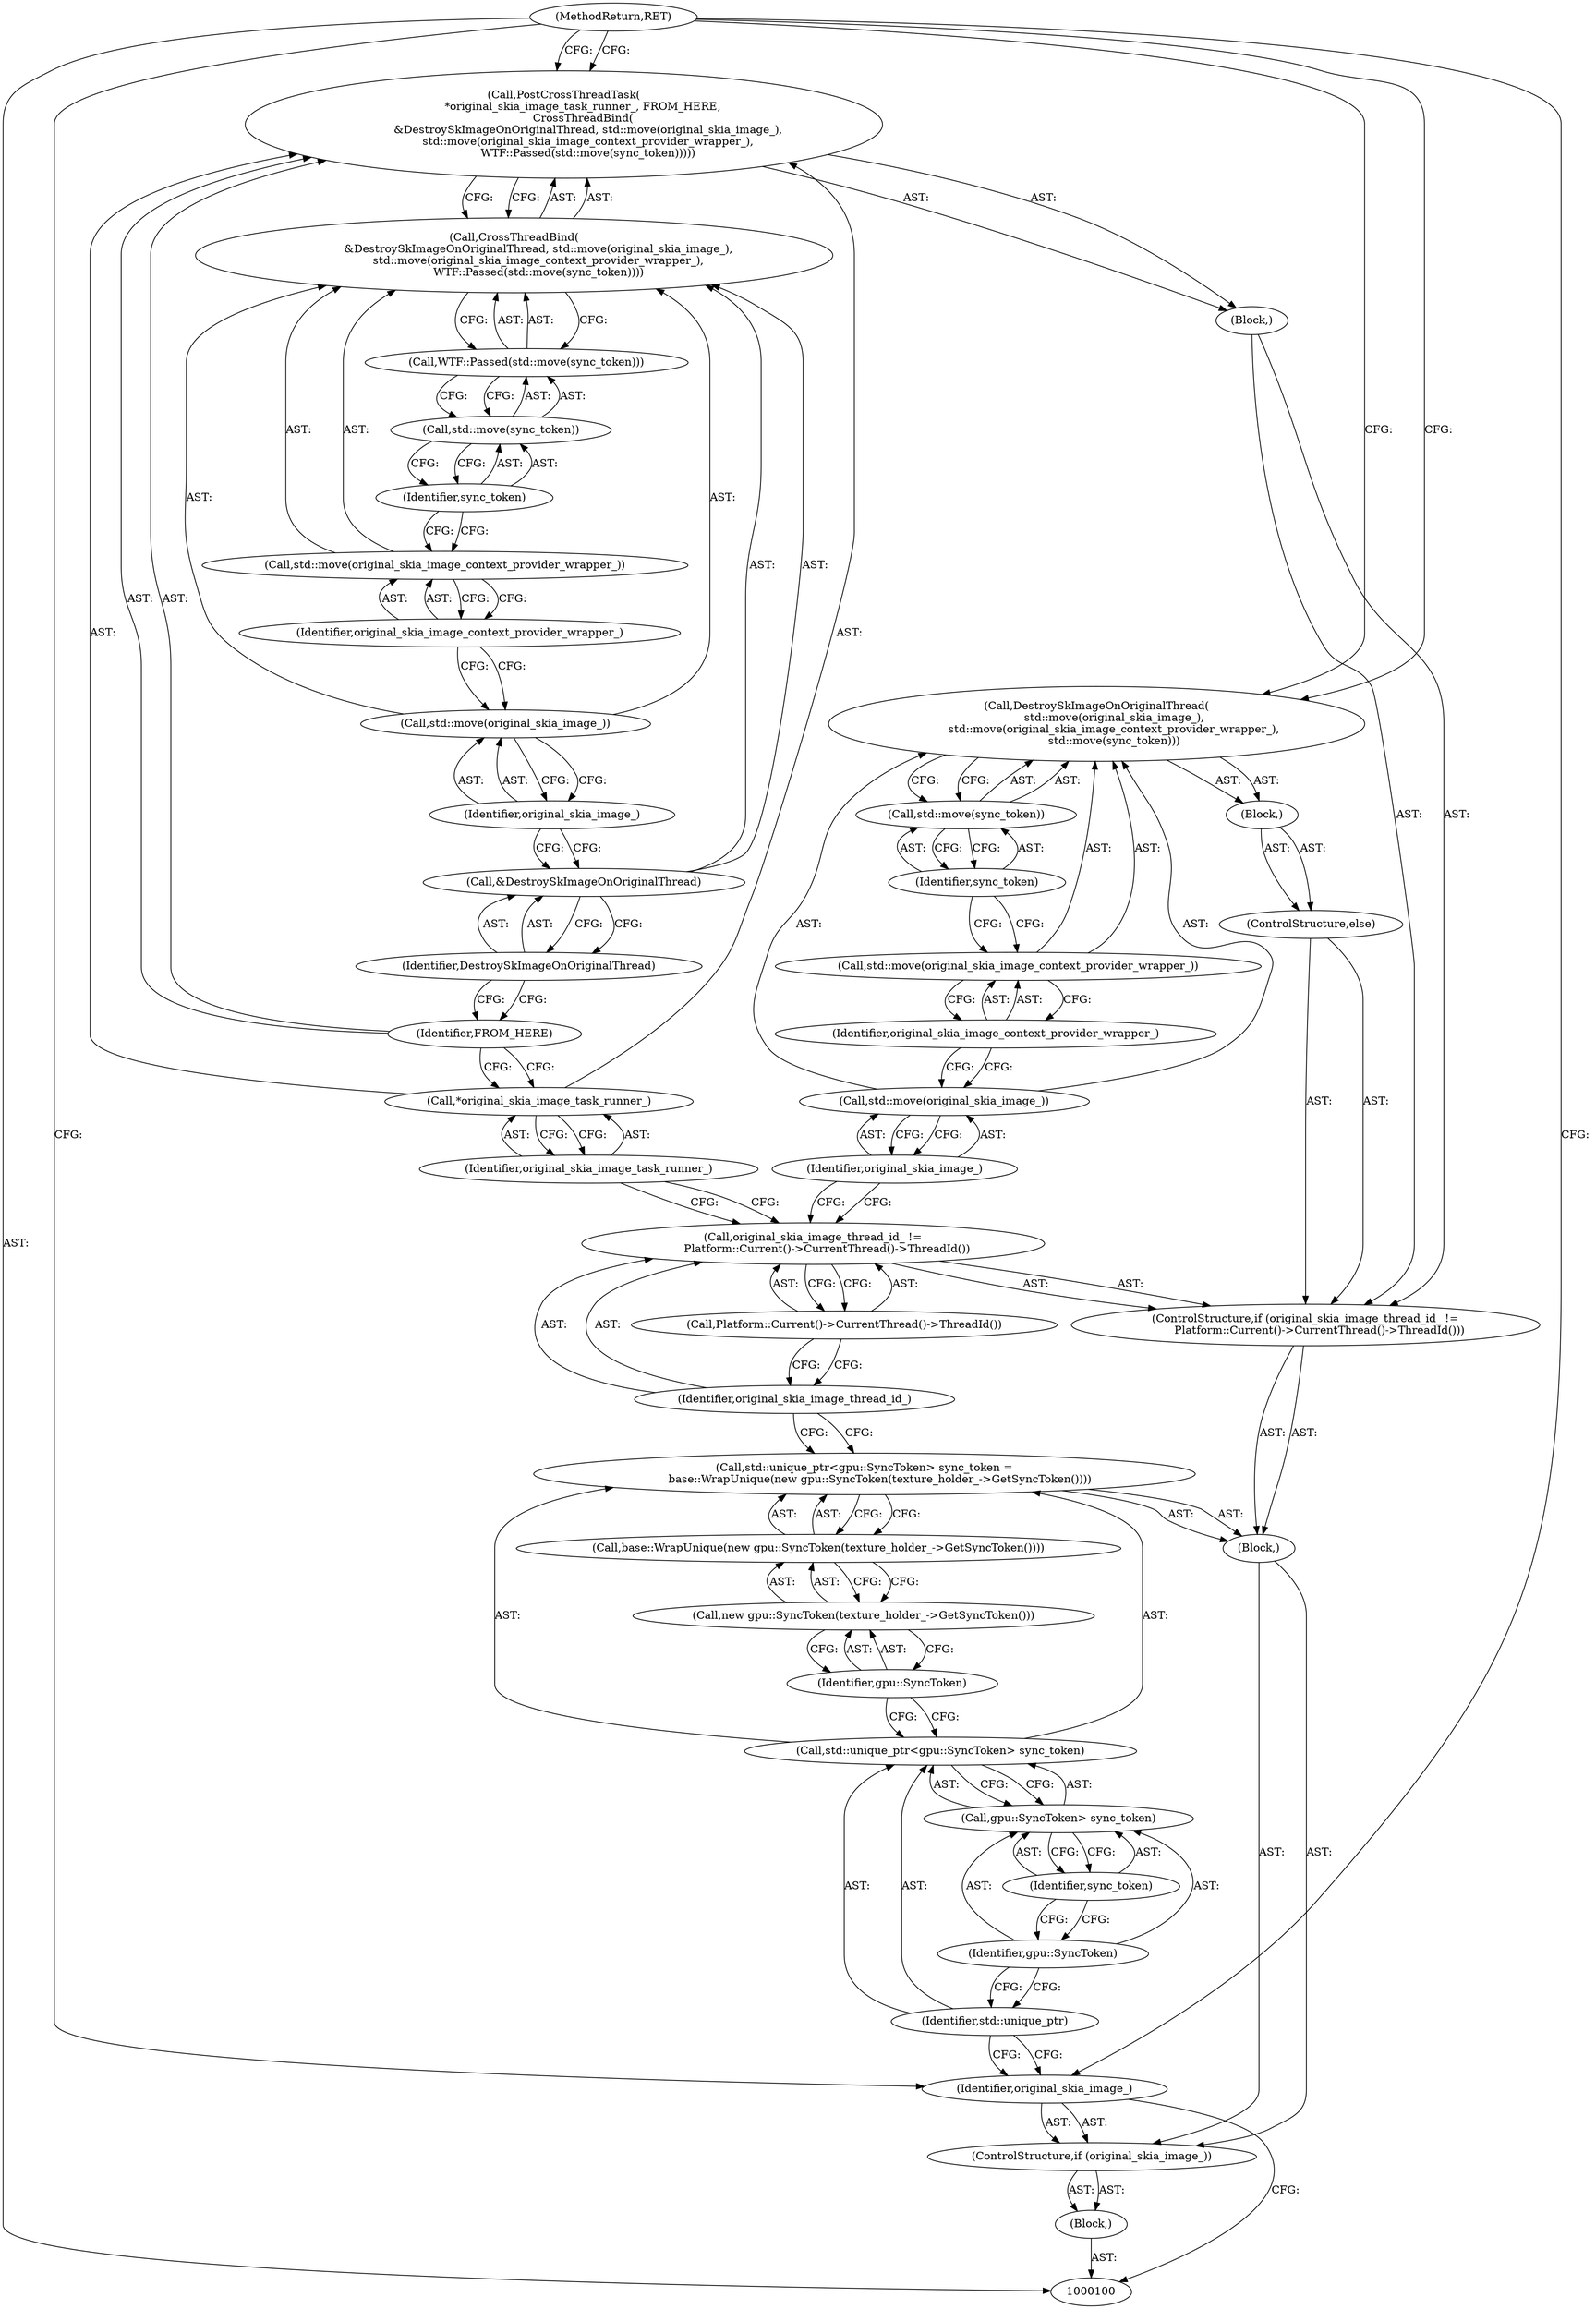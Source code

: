 digraph "1_Chrome_78d89fe556cb5dabbc47b4967cdf55e607e29580_11" {
"1000142" [label="(MethodReturn,RET)"];
"1000101" [label="(Block,)"];
"1000124" [label="(Call,&DestroySkImageOnOriginalThread)"];
"1000125" [label="(Identifier,DestroySkImageOnOriginalThread)"];
"1000126" [label="(Call,std::move(original_skia_image_))"];
"1000127" [label="(Identifier,original_skia_image_)"];
"1000128" [label="(Call,std::move(original_skia_image_context_provider_wrapper_))"];
"1000129" [label="(Identifier,original_skia_image_context_provider_wrapper_)"];
"1000130" [label="(Call,WTF::Passed(std::move(sync_token)))"];
"1000131" [label="(Call,std::move(sync_token))"];
"1000132" [label="(Identifier,sync_token)"];
"1000134" [label="(Block,)"];
"1000133" [label="(ControlStructure,else)"];
"1000135" [label="(Call,DestroySkImageOnOriginalThread(\n          std::move(original_skia_image_),\n          std::move(original_skia_image_context_provider_wrapper_),\n          std::move(sync_token)))"];
"1000136" [label="(Call,std::move(original_skia_image_))"];
"1000137" [label="(Identifier,original_skia_image_)"];
"1000138" [label="(Call,std::move(original_skia_image_context_provider_wrapper_))"];
"1000139" [label="(Identifier,original_skia_image_context_provider_wrapper_)"];
"1000140" [label="(Call,std::move(sync_token))"];
"1000141" [label="(Identifier,sync_token)"];
"1000104" [label="(Block,)"];
"1000102" [label="(ControlStructure,if (original_skia_image_))"];
"1000103" [label="(Identifier,original_skia_image_)"];
"1000108" [label="(Call,gpu::SyncToken> sync_token)"];
"1000109" [label="(Identifier,gpu::SyncToken)"];
"1000110" [label="(Identifier,sync_token)"];
"1000105" [label="(Call,std::unique_ptr<gpu::SyncToken> sync_token =\n         base::WrapUnique(new gpu::SyncToken(texture_holder_->GetSyncToken())))"];
"1000106" [label="(Call,std::unique_ptr<gpu::SyncToken> sync_token)"];
"1000107" [label="(Identifier,std::unique_ptr)"];
"1000112" [label="(Call,new gpu::SyncToken(texture_holder_->GetSyncToken()))"];
"1000113" [label="(Identifier,gpu::SyncToken)"];
"1000111" [label="(Call,base::WrapUnique(new gpu::SyncToken(texture_holder_->GetSyncToken())))"];
"1000114" [label="(ControlStructure,if (original_skia_image_thread_id_ !=\n        Platform::Current()->CurrentThread()->ThreadId()))"];
"1000115" [label="(Call,original_skia_image_thread_id_ !=\n        Platform::Current()->CurrentThread()->ThreadId())"];
"1000116" [label="(Identifier,original_skia_image_thread_id_)"];
"1000118" [label="(Block,)"];
"1000117" [label="(Call,Platform::Current()->CurrentThread()->ThreadId())"];
"1000119" [label="(Call,PostCrossThreadTask(\n           *original_skia_image_task_runner_, FROM_HERE,\n           CrossThreadBind(\n              &DestroySkImageOnOriginalThread, std::move(original_skia_image_),\n              std::move(original_skia_image_context_provider_wrapper_),\n              WTF::Passed(std::move(sync_token)))))"];
"1000120" [label="(Call,*original_skia_image_task_runner_)"];
"1000121" [label="(Identifier,original_skia_image_task_runner_)"];
"1000122" [label="(Identifier,FROM_HERE)"];
"1000123" [label="(Call,CrossThreadBind(\n              &DestroySkImageOnOriginalThread, std::move(original_skia_image_),\n              std::move(original_skia_image_context_provider_wrapper_),\n              WTF::Passed(std::move(sync_token))))"];
"1000142" -> "1000100"  [label="AST: "];
"1000142" -> "1000119"  [label="CFG: "];
"1000142" -> "1000135"  [label="CFG: "];
"1000142" -> "1000103"  [label="CFG: "];
"1000101" -> "1000100"  [label="AST: "];
"1000102" -> "1000101"  [label="AST: "];
"1000124" -> "1000123"  [label="AST: "];
"1000124" -> "1000125"  [label="CFG: "];
"1000125" -> "1000124"  [label="AST: "];
"1000127" -> "1000124"  [label="CFG: "];
"1000125" -> "1000124"  [label="AST: "];
"1000125" -> "1000122"  [label="CFG: "];
"1000124" -> "1000125"  [label="CFG: "];
"1000126" -> "1000123"  [label="AST: "];
"1000126" -> "1000127"  [label="CFG: "];
"1000127" -> "1000126"  [label="AST: "];
"1000129" -> "1000126"  [label="CFG: "];
"1000127" -> "1000126"  [label="AST: "];
"1000127" -> "1000124"  [label="CFG: "];
"1000126" -> "1000127"  [label="CFG: "];
"1000128" -> "1000123"  [label="AST: "];
"1000128" -> "1000129"  [label="CFG: "];
"1000129" -> "1000128"  [label="AST: "];
"1000132" -> "1000128"  [label="CFG: "];
"1000129" -> "1000128"  [label="AST: "];
"1000129" -> "1000126"  [label="CFG: "];
"1000128" -> "1000129"  [label="CFG: "];
"1000130" -> "1000123"  [label="AST: "];
"1000130" -> "1000131"  [label="CFG: "];
"1000131" -> "1000130"  [label="AST: "];
"1000123" -> "1000130"  [label="CFG: "];
"1000131" -> "1000130"  [label="AST: "];
"1000131" -> "1000132"  [label="CFG: "];
"1000132" -> "1000131"  [label="AST: "];
"1000130" -> "1000131"  [label="CFG: "];
"1000132" -> "1000131"  [label="AST: "];
"1000132" -> "1000128"  [label="CFG: "];
"1000131" -> "1000132"  [label="CFG: "];
"1000134" -> "1000133"  [label="AST: "];
"1000135" -> "1000134"  [label="AST: "];
"1000133" -> "1000114"  [label="AST: "];
"1000134" -> "1000133"  [label="AST: "];
"1000135" -> "1000134"  [label="AST: "];
"1000135" -> "1000140"  [label="CFG: "];
"1000136" -> "1000135"  [label="AST: "];
"1000138" -> "1000135"  [label="AST: "];
"1000140" -> "1000135"  [label="AST: "];
"1000142" -> "1000135"  [label="CFG: "];
"1000136" -> "1000135"  [label="AST: "];
"1000136" -> "1000137"  [label="CFG: "];
"1000137" -> "1000136"  [label="AST: "];
"1000139" -> "1000136"  [label="CFG: "];
"1000137" -> "1000136"  [label="AST: "];
"1000137" -> "1000115"  [label="CFG: "];
"1000136" -> "1000137"  [label="CFG: "];
"1000138" -> "1000135"  [label="AST: "];
"1000138" -> "1000139"  [label="CFG: "];
"1000139" -> "1000138"  [label="AST: "];
"1000141" -> "1000138"  [label="CFG: "];
"1000139" -> "1000138"  [label="AST: "];
"1000139" -> "1000136"  [label="CFG: "];
"1000138" -> "1000139"  [label="CFG: "];
"1000140" -> "1000135"  [label="AST: "];
"1000140" -> "1000141"  [label="CFG: "];
"1000141" -> "1000140"  [label="AST: "];
"1000135" -> "1000140"  [label="CFG: "];
"1000141" -> "1000140"  [label="AST: "];
"1000141" -> "1000138"  [label="CFG: "];
"1000140" -> "1000141"  [label="CFG: "];
"1000104" -> "1000102"  [label="AST: "];
"1000105" -> "1000104"  [label="AST: "];
"1000114" -> "1000104"  [label="AST: "];
"1000102" -> "1000101"  [label="AST: "];
"1000103" -> "1000102"  [label="AST: "];
"1000104" -> "1000102"  [label="AST: "];
"1000103" -> "1000102"  [label="AST: "];
"1000103" -> "1000100"  [label="CFG: "];
"1000107" -> "1000103"  [label="CFG: "];
"1000142" -> "1000103"  [label="CFG: "];
"1000108" -> "1000106"  [label="AST: "];
"1000108" -> "1000110"  [label="CFG: "];
"1000109" -> "1000108"  [label="AST: "];
"1000110" -> "1000108"  [label="AST: "];
"1000106" -> "1000108"  [label="CFG: "];
"1000109" -> "1000108"  [label="AST: "];
"1000109" -> "1000107"  [label="CFG: "];
"1000110" -> "1000109"  [label="CFG: "];
"1000110" -> "1000108"  [label="AST: "];
"1000110" -> "1000109"  [label="CFG: "];
"1000108" -> "1000110"  [label="CFG: "];
"1000105" -> "1000104"  [label="AST: "];
"1000105" -> "1000111"  [label="CFG: "];
"1000106" -> "1000105"  [label="AST: "];
"1000111" -> "1000105"  [label="AST: "];
"1000116" -> "1000105"  [label="CFG: "];
"1000106" -> "1000105"  [label="AST: "];
"1000106" -> "1000108"  [label="CFG: "];
"1000107" -> "1000106"  [label="AST: "];
"1000108" -> "1000106"  [label="AST: "];
"1000113" -> "1000106"  [label="CFG: "];
"1000107" -> "1000106"  [label="AST: "];
"1000107" -> "1000103"  [label="CFG: "];
"1000109" -> "1000107"  [label="CFG: "];
"1000112" -> "1000111"  [label="AST: "];
"1000112" -> "1000113"  [label="CFG: "];
"1000113" -> "1000112"  [label="AST: "];
"1000111" -> "1000112"  [label="CFG: "];
"1000113" -> "1000112"  [label="AST: "];
"1000113" -> "1000106"  [label="CFG: "];
"1000112" -> "1000113"  [label="CFG: "];
"1000111" -> "1000105"  [label="AST: "];
"1000111" -> "1000112"  [label="CFG: "];
"1000112" -> "1000111"  [label="AST: "];
"1000105" -> "1000111"  [label="CFG: "];
"1000114" -> "1000104"  [label="AST: "];
"1000115" -> "1000114"  [label="AST: "];
"1000118" -> "1000114"  [label="AST: "];
"1000133" -> "1000114"  [label="AST: "];
"1000115" -> "1000114"  [label="AST: "];
"1000115" -> "1000117"  [label="CFG: "];
"1000116" -> "1000115"  [label="AST: "];
"1000117" -> "1000115"  [label="AST: "];
"1000121" -> "1000115"  [label="CFG: "];
"1000137" -> "1000115"  [label="CFG: "];
"1000116" -> "1000115"  [label="AST: "];
"1000116" -> "1000105"  [label="CFG: "];
"1000117" -> "1000116"  [label="CFG: "];
"1000118" -> "1000114"  [label="AST: "];
"1000119" -> "1000118"  [label="AST: "];
"1000117" -> "1000115"  [label="AST: "];
"1000117" -> "1000116"  [label="CFG: "];
"1000115" -> "1000117"  [label="CFG: "];
"1000119" -> "1000118"  [label="AST: "];
"1000119" -> "1000123"  [label="CFG: "];
"1000120" -> "1000119"  [label="AST: "];
"1000122" -> "1000119"  [label="AST: "];
"1000123" -> "1000119"  [label="AST: "];
"1000142" -> "1000119"  [label="CFG: "];
"1000120" -> "1000119"  [label="AST: "];
"1000120" -> "1000121"  [label="CFG: "];
"1000121" -> "1000120"  [label="AST: "];
"1000122" -> "1000120"  [label="CFG: "];
"1000121" -> "1000120"  [label="AST: "];
"1000121" -> "1000115"  [label="CFG: "];
"1000120" -> "1000121"  [label="CFG: "];
"1000122" -> "1000119"  [label="AST: "];
"1000122" -> "1000120"  [label="CFG: "];
"1000125" -> "1000122"  [label="CFG: "];
"1000123" -> "1000119"  [label="AST: "];
"1000123" -> "1000130"  [label="CFG: "];
"1000124" -> "1000123"  [label="AST: "];
"1000126" -> "1000123"  [label="AST: "];
"1000128" -> "1000123"  [label="AST: "];
"1000130" -> "1000123"  [label="AST: "];
"1000119" -> "1000123"  [label="CFG: "];
}
